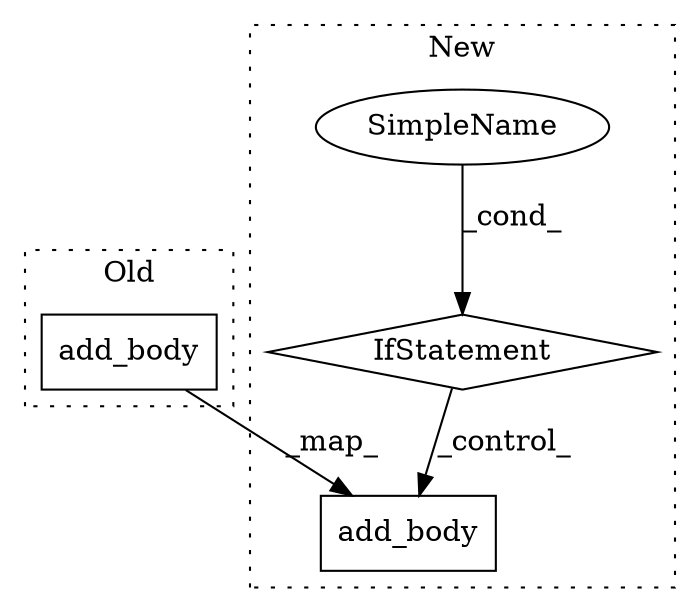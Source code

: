 digraph G {
subgraph cluster0 {
1 [label="add_body" a="32" s="11557,11817" l="9,1" shape="box"];
label = "Old";
style="dotted";
}
subgraph cluster1 {
2 [label="add_body" a="32" s="11690,11950" l="9,1" shape="box"];
3 [label="SimpleName" a="42" s="" l="" shape="ellipse"];
4 [label="IfStatement" a="25" s="11641,11673" l="4,2" shape="diamond"];
label = "New";
style="dotted";
}
1 -> 2 [label="_map_"];
3 -> 4 [label="_cond_"];
4 -> 2 [label="_control_"];
}